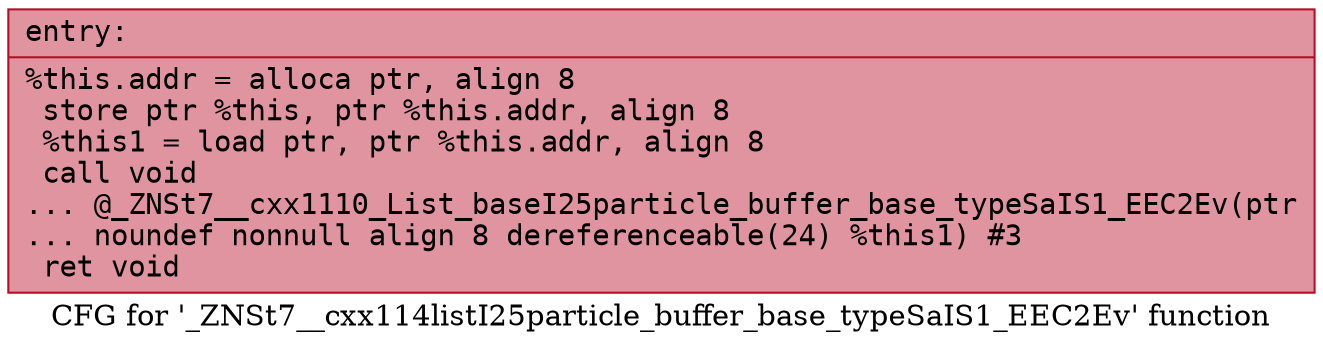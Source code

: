 digraph "CFG for '_ZNSt7__cxx114listI25particle_buffer_base_typeSaIS1_EEC2Ev' function" {
	label="CFG for '_ZNSt7__cxx114listI25particle_buffer_base_typeSaIS1_EEC2Ev' function";

	Node0x558b694d8660 [shape=record,color="#b70d28ff", style=filled, fillcolor="#b70d2870" fontname="Courier",label="{entry:\l|  %this.addr = alloca ptr, align 8\l  store ptr %this, ptr %this.addr, align 8\l  %this1 = load ptr, ptr %this.addr, align 8\l  call void\l... @_ZNSt7__cxx1110_List_baseI25particle_buffer_base_typeSaIS1_EEC2Ev(ptr\l... noundef nonnull align 8 dereferenceable(24) %this1) #3\l  ret void\l}"];
}
